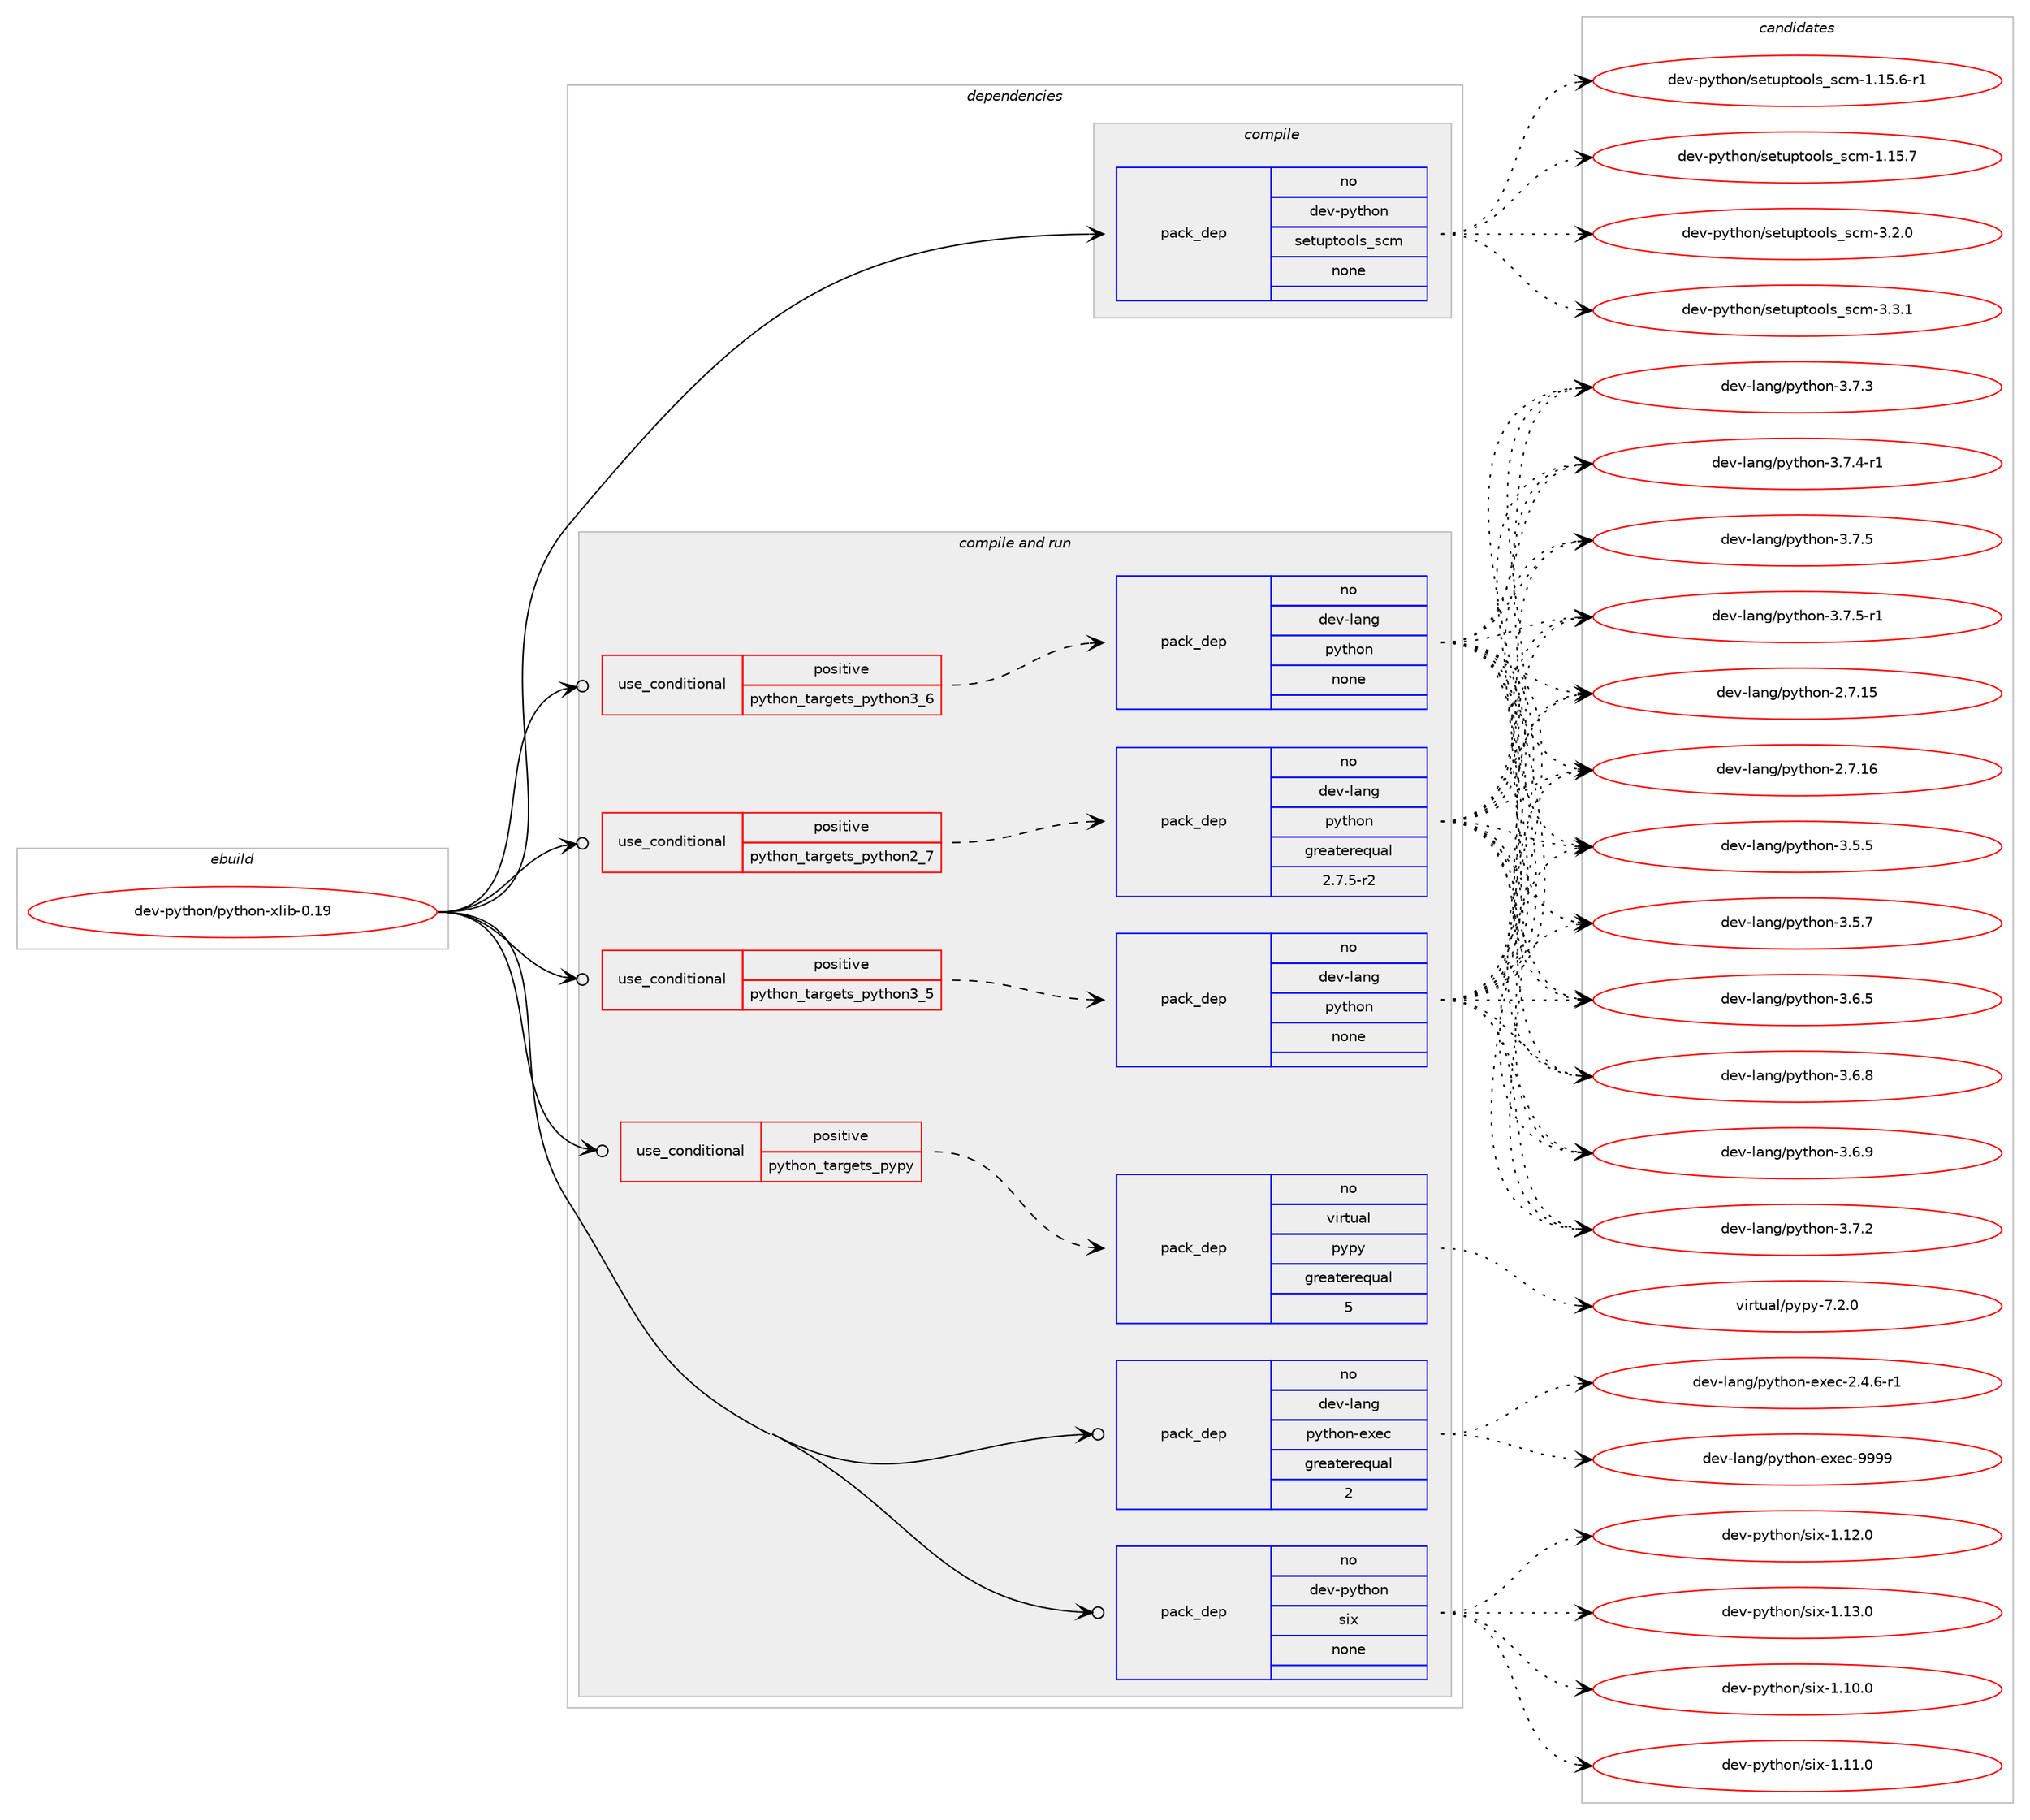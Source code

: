 digraph prolog {

# *************
# Graph options
# *************

newrank=true;
concentrate=true;
compound=true;
graph [rankdir=LR,fontname=Helvetica,fontsize=10,ranksep=1.5];#, ranksep=2.5, nodesep=0.2];
edge  [arrowhead=vee];
node  [fontname=Helvetica,fontsize=10];

# **********
# The ebuild
# **********

subgraph cluster_leftcol {
color=gray;
rank=same;
label=<<i>ebuild</i>>;
id [label="dev-python/python-xlib-0.19", color=red, width=4, href="../dev-python/python-xlib-0.19.svg"];
}

# ****************
# The dependencies
# ****************

subgraph cluster_midcol {
color=gray;
label=<<i>dependencies</i>>;
subgraph cluster_compile {
fillcolor="#eeeeee";
style=filled;
label=<<i>compile</i>>;
subgraph pack473339 {
dependency633193 [label=<<TABLE BORDER="0" CELLBORDER="1" CELLSPACING="0" CELLPADDING="4" WIDTH="220"><TR><TD ROWSPAN="6" CELLPADDING="30">pack_dep</TD></TR><TR><TD WIDTH="110">no</TD></TR><TR><TD>dev-python</TD></TR><TR><TD>setuptools_scm</TD></TR><TR><TD>none</TD></TR><TR><TD></TD></TR></TABLE>>, shape=none, color=blue];
}
id:e -> dependency633193:w [weight=20,style="solid",arrowhead="vee"];
}
subgraph cluster_compileandrun {
fillcolor="#eeeeee";
style=filled;
label=<<i>compile and run</i>>;
subgraph cond147981 {
dependency633194 [label=<<TABLE BORDER="0" CELLBORDER="1" CELLSPACING="0" CELLPADDING="4"><TR><TD ROWSPAN="3" CELLPADDING="10">use_conditional</TD></TR><TR><TD>positive</TD></TR><TR><TD>python_targets_pypy</TD></TR></TABLE>>, shape=none, color=red];
subgraph pack473340 {
dependency633195 [label=<<TABLE BORDER="0" CELLBORDER="1" CELLSPACING="0" CELLPADDING="4" WIDTH="220"><TR><TD ROWSPAN="6" CELLPADDING="30">pack_dep</TD></TR><TR><TD WIDTH="110">no</TD></TR><TR><TD>virtual</TD></TR><TR><TD>pypy</TD></TR><TR><TD>greaterequal</TD></TR><TR><TD>5</TD></TR></TABLE>>, shape=none, color=blue];
}
dependency633194:e -> dependency633195:w [weight=20,style="dashed",arrowhead="vee"];
}
id:e -> dependency633194:w [weight=20,style="solid",arrowhead="odotvee"];
subgraph cond147982 {
dependency633196 [label=<<TABLE BORDER="0" CELLBORDER="1" CELLSPACING="0" CELLPADDING="4"><TR><TD ROWSPAN="3" CELLPADDING="10">use_conditional</TD></TR><TR><TD>positive</TD></TR><TR><TD>python_targets_python2_7</TD></TR></TABLE>>, shape=none, color=red];
subgraph pack473341 {
dependency633197 [label=<<TABLE BORDER="0" CELLBORDER="1" CELLSPACING="0" CELLPADDING="4" WIDTH="220"><TR><TD ROWSPAN="6" CELLPADDING="30">pack_dep</TD></TR><TR><TD WIDTH="110">no</TD></TR><TR><TD>dev-lang</TD></TR><TR><TD>python</TD></TR><TR><TD>greaterequal</TD></TR><TR><TD>2.7.5-r2</TD></TR></TABLE>>, shape=none, color=blue];
}
dependency633196:e -> dependency633197:w [weight=20,style="dashed",arrowhead="vee"];
}
id:e -> dependency633196:w [weight=20,style="solid",arrowhead="odotvee"];
subgraph cond147983 {
dependency633198 [label=<<TABLE BORDER="0" CELLBORDER="1" CELLSPACING="0" CELLPADDING="4"><TR><TD ROWSPAN="3" CELLPADDING="10">use_conditional</TD></TR><TR><TD>positive</TD></TR><TR><TD>python_targets_python3_5</TD></TR></TABLE>>, shape=none, color=red];
subgraph pack473342 {
dependency633199 [label=<<TABLE BORDER="0" CELLBORDER="1" CELLSPACING="0" CELLPADDING="4" WIDTH="220"><TR><TD ROWSPAN="6" CELLPADDING="30">pack_dep</TD></TR><TR><TD WIDTH="110">no</TD></TR><TR><TD>dev-lang</TD></TR><TR><TD>python</TD></TR><TR><TD>none</TD></TR><TR><TD></TD></TR></TABLE>>, shape=none, color=blue];
}
dependency633198:e -> dependency633199:w [weight=20,style="dashed",arrowhead="vee"];
}
id:e -> dependency633198:w [weight=20,style="solid",arrowhead="odotvee"];
subgraph cond147984 {
dependency633200 [label=<<TABLE BORDER="0" CELLBORDER="1" CELLSPACING="0" CELLPADDING="4"><TR><TD ROWSPAN="3" CELLPADDING="10">use_conditional</TD></TR><TR><TD>positive</TD></TR><TR><TD>python_targets_python3_6</TD></TR></TABLE>>, shape=none, color=red];
subgraph pack473343 {
dependency633201 [label=<<TABLE BORDER="0" CELLBORDER="1" CELLSPACING="0" CELLPADDING="4" WIDTH="220"><TR><TD ROWSPAN="6" CELLPADDING="30">pack_dep</TD></TR><TR><TD WIDTH="110">no</TD></TR><TR><TD>dev-lang</TD></TR><TR><TD>python</TD></TR><TR><TD>none</TD></TR><TR><TD></TD></TR></TABLE>>, shape=none, color=blue];
}
dependency633200:e -> dependency633201:w [weight=20,style="dashed",arrowhead="vee"];
}
id:e -> dependency633200:w [weight=20,style="solid",arrowhead="odotvee"];
subgraph pack473344 {
dependency633202 [label=<<TABLE BORDER="0" CELLBORDER="1" CELLSPACING="0" CELLPADDING="4" WIDTH="220"><TR><TD ROWSPAN="6" CELLPADDING="30">pack_dep</TD></TR><TR><TD WIDTH="110">no</TD></TR><TR><TD>dev-lang</TD></TR><TR><TD>python-exec</TD></TR><TR><TD>greaterequal</TD></TR><TR><TD>2</TD></TR></TABLE>>, shape=none, color=blue];
}
id:e -> dependency633202:w [weight=20,style="solid",arrowhead="odotvee"];
subgraph pack473345 {
dependency633203 [label=<<TABLE BORDER="0" CELLBORDER="1" CELLSPACING="0" CELLPADDING="4" WIDTH="220"><TR><TD ROWSPAN="6" CELLPADDING="30">pack_dep</TD></TR><TR><TD WIDTH="110">no</TD></TR><TR><TD>dev-python</TD></TR><TR><TD>six</TD></TR><TR><TD>none</TD></TR><TR><TD></TD></TR></TABLE>>, shape=none, color=blue];
}
id:e -> dependency633203:w [weight=20,style="solid",arrowhead="odotvee"];
}
subgraph cluster_run {
fillcolor="#eeeeee";
style=filled;
label=<<i>run</i>>;
}
}

# **************
# The candidates
# **************

subgraph cluster_choices {
rank=same;
color=gray;
label=<<i>candidates</i>>;

subgraph choice473339 {
color=black;
nodesep=1;
choice10010111845112121116104111110471151011161171121161111111081159511599109454946495346544511449 [label="dev-python/setuptools_scm-1.15.6-r1", color=red, width=4,href="../dev-python/setuptools_scm-1.15.6-r1.svg"];
choice1001011184511212111610411111047115101116117112116111111108115951159910945494649534655 [label="dev-python/setuptools_scm-1.15.7", color=red, width=4,href="../dev-python/setuptools_scm-1.15.7.svg"];
choice10010111845112121116104111110471151011161171121161111111081159511599109455146504648 [label="dev-python/setuptools_scm-3.2.0", color=red, width=4,href="../dev-python/setuptools_scm-3.2.0.svg"];
choice10010111845112121116104111110471151011161171121161111111081159511599109455146514649 [label="dev-python/setuptools_scm-3.3.1", color=red, width=4,href="../dev-python/setuptools_scm-3.3.1.svg"];
dependency633193:e -> choice10010111845112121116104111110471151011161171121161111111081159511599109454946495346544511449:w [style=dotted,weight="100"];
dependency633193:e -> choice1001011184511212111610411111047115101116117112116111111108115951159910945494649534655:w [style=dotted,weight="100"];
dependency633193:e -> choice10010111845112121116104111110471151011161171121161111111081159511599109455146504648:w [style=dotted,weight="100"];
dependency633193:e -> choice10010111845112121116104111110471151011161171121161111111081159511599109455146514649:w [style=dotted,weight="100"];
}
subgraph choice473340 {
color=black;
nodesep=1;
choice1181051141161179710847112121112121455546504648 [label="virtual/pypy-7.2.0", color=red, width=4,href="../virtual/pypy-7.2.0.svg"];
dependency633195:e -> choice1181051141161179710847112121112121455546504648:w [style=dotted,weight="100"];
}
subgraph choice473341 {
color=black;
nodesep=1;
choice10010111845108971101034711212111610411111045504655464953 [label="dev-lang/python-2.7.15", color=red, width=4,href="../dev-lang/python-2.7.15.svg"];
choice10010111845108971101034711212111610411111045504655464954 [label="dev-lang/python-2.7.16", color=red, width=4,href="../dev-lang/python-2.7.16.svg"];
choice100101118451089711010347112121116104111110455146534653 [label="dev-lang/python-3.5.5", color=red, width=4,href="../dev-lang/python-3.5.5.svg"];
choice100101118451089711010347112121116104111110455146534655 [label="dev-lang/python-3.5.7", color=red, width=4,href="../dev-lang/python-3.5.7.svg"];
choice100101118451089711010347112121116104111110455146544653 [label="dev-lang/python-3.6.5", color=red, width=4,href="../dev-lang/python-3.6.5.svg"];
choice100101118451089711010347112121116104111110455146544656 [label="dev-lang/python-3.6.8", color=red, width=4,href="../dev-lang/python-3.6.8.svg"];
choice100101118451089711010347112121116104111110455146544657 [label="dev-lang/python-3.6.9", color=red, width=4,href="../dev-lang/python-3.6.9.svg"];
choice100101118451089711010347112121116104111110455146554650 [label="dev-lang/python-3.7.2", color=red, width=4,href="../dev-lang/python-3.7.2.svg"];
choice100101118451089711010347112121116104111110455146554651 [label="dev-lang/python-3.7.3", color=red, width=4,href="../dev-lang/python-3.7.3.svg"];
choice1001011184510897110103471121211161041111104551465546524511449 [label="dev-lang/python-3.7.4-r1", color=red, width=4,href="../dev-lang/python-3.7.4-r1.svg"];
choice100101118451089711010347112121116104111110455146554653 [label="dev-lang/python-3.7.5", color=red, width=4,href="../dev-lang/python-3.7.5.svg"];
choice1001011184510897110103471121211161041111104551465546534511449 [label="dev-lang/python-3.7.5-r1", color=red, width=4,href="../dev-lang/python-3.7.5-r1.svg"];
dependency633197:e -> choice10010111845108971101034711212111610411111045504655464953:w [style=dotted,weight="100"];
dependency633197:e -> choice10010111845108971101034711212111610411111045504655464954:w [style=dotted,weight="100"];
dependency633197:e -> choice100101118451089711010347112121116104111110455146534653:w [style=dotted,weight="100"];
dependency633197:e -> choice100101118451089711010347112121116104111110455146534655:w [style=dotted,weight="100"];
dependency633197:e -> choice100101118451089711010347112121116104111110455146544653:w [style=dotted,weight="100"];
dependency633197:e -> choice100101118451089711010347112121116104111110455146544656:w [style=dotted,weight="100"];
dependency633197:e -> choice100101118451089711010347112121116104111110455146544657:w [style=dotted,weight="100"];
dependency633197:e -> choice100101118451089711010347112121116104111110455146554650:w [style=dotted,weight="100"];
dependency633197:e -> choice100101118451089711010347112121116104111110455146554651:w [style=dotted,weight="100"];
dependency633197:e -> choice1001011184510897110103471121211161041111104551465546524511449:w [style=dotted,weight="100"];
dependency633197:e -> choice100101118451089711010347112121116104111110455146554653:w [style=dotted,weight="100"];
dependency633197:e -> choice1001011184510897110103471121211161041111104551465546534511449:w [style=dotted,weight="100"];
}
subgraph choice473342 {
color=black;
nodesep=1;
choice10010111845108971101034711212111610411111045504655464953 [label="dev-lang/python-2.7.15", color=red, width=4,href="../dev-lang/python-2.7.15.svg"];
choice10010111845108971101034711212111610411111045504655464954 [label="dev-lang/python-2.7.16", color=red, width=4,href="../dev-lang/python-2.7.16.svg"];
choice100101118451089711010347112121116104111110455146534653 [label="dev-lang/python-3.5.5", color=red, width=4,href="../dev-lang/python-3.5.5.svg"];
choice100101118451089711010347112121116104111110455146534655 [label="dev-lang/python-3.5.7", color=red, width=4,href="../dev-lang/python-3.5.7.svg"];
choice100101118451089711010347112121116104111110455146544653 [label="dev-lang/python-3.6.5", color=red, width=4,href="../dev-lang/python-3.6.5.svg"];
choice100101118451089711010347112121116104111110455146544656 [label="dev-lang/python-3.6.8", color=red, width=4,href="../dev-lang/python-3.6.8.svg"];
choice100101118451089711010347112121116104111110455146544657 [label="dev-lang/python-3.6.9", color=red, width=4,href="../dev-lang/python-3.6.9.svg"];
choice100101118451089711010347112121116104111110455146554650 [label="dev-lang/python-3.7.2", color=red, width=4,href="../dev-lang/python-3.7.2.svg"];
choice100101118451089711010347112121116104111110455146554651 [label="dev-lang/python-3.7.3", color=red, width=4,href="../dev-lang/python-3.7.3.svg"];
choice1001011184510897110103471121211161041111104551465546524511449 [label="dev-lang/python-3.7.4-r1", color=red, width=4,href="../dev-lang/python-3.7.4-r1.svg"];
choice100101118451089711010347112121116104111110455146554653 [label="dev-lang/python-3.7.5", color=red, width=4,href="../dev-lang/python-3.7.5.svg"];
choice1001011184510897110103471121211161041111104551465546534511449 [label="dev-lang/python-3.7.5-r1", color=red, width=4,href="../dev-lang/python-3.7.5-r1.svg"];
dependency633199:e -> choice10010111845108971101034711212111610411111045504655464953:w [style=dotted,weight="100"];
dependency633199:e -> choice10010111845108971101034711212111610411111045504655464954:w [style=dotted,weight="100"];
dependency633199:e -> choice100101118451089711010347112121116104111110455146534653:w [style=dotted,weight="100"];
dependency633199:e -> choice100101118451089711010347112121116104111110455146534655:w [style=dotted,weight="100"];
dependency633199:e -> choice100101118451089711010347112121116104111110455146544653:w [style=dotted,weight="100"];
dependency633199:e -> choice100101118451089711010347112121116104111110455146544656:w [style=dotted,weight="100"];
dependency633199:e -> choice100101118451089711010347112121116104111110455146544657:w [style=dotted,weight="100"];
dependency633199:e -> choice100101118451089711010347112121116104111110455146554650:w [style=dotted,weight="100"];
dependency633199:e -> choice100101118451089711010347112121116104111110455146554651:w [style=dotted,weight="100"];
dependency633199:e -> choice1001011184510897110103471121211161041111104551465546524511449:w [style=dotted,weight="100"];
dependency633199:e -> choice100101118451089711010347112121116104111110455146554653:w [style=dotted,weight="100"];
dependency633199:e -> choice1001011184510897110103471121211161041111104551465546534511449:w [style=dotted,weight="100"];
}
subgraph choice473343 {
color=black;
nodesep=1;
choice10010111845108971101034711212111610411111045504655464953 [label="dev-lang/python-2.7.15", color=red, width=4,href="../dev-lang/python-2.7.15.svg"];
choice10010111845108971101034711212111610411111045504655464954 [label="dev-lang/python-2.7.16", color=red, width=4,href="../dev-lang/python-2.7.16.svg"];
choice100101118451089711010347112121116104111110455146534653 [label="dev-lang/python-3.5.5", color=red, width=4,href="../dev-lang/python-3.5.5.svg"];
choice100101118451089711010347112121116104111110455146534655 [label="dev-lang/python-3.5.7", color=red, width=4,href="../dev-lang/python-3.5.7.svg"];
choice100101118451089711010347112121116104111110455146544653 [label="dev-lang/python-3.6.5", color=red, width=4,href="../dev-lang/python-3.6.5.svg"];
choice100101118451089711010347112121116104111110455146544656 [label="dev-lang/python-3.6.8", color=red, width=4,href="../dev-lang/python-3.6.8.svg"];
choice100101118451089711010347112121116104111110455146544657 [label="dev-lang/python-3.6.9", color=red, width=4,href="../dev-lang/python-3.6.9.svg"];
choice100101118451089711010347112121116104111110455146554650 [label="dev-lang/python-3.7.2", color=red, width=4,href="../dev-lang/python-3.7.2.svg"];
choice100101118451089711010347112121116104111110455146554651 [label="dev-lang/python-3.7.3", color=red, width=4,href="../dev-lang/python-3.7.3.svg"];
choice1001011184510897110103471121211161041111104551465546524511449 [label="dev-lang/python-3.7.4-r1", color=red, width=4,href="../dev-lang/python-3.7.4-r1.svg"];
choice100101118451089711010347112121116104111110455146554653 [label="dev-lang/python-3.7.5", color=red, width=4,href="../dev-lang/python-3.7.5.svg"];
choice1001011184510897110103471121211161041111104551465546534511449 [label="dev-lang/python-3.7.5-r1", color=red, width=4,href="../dev-lang/python-3.7.5-r1.svg"];
dependency633201:e -> choice10010111845108971101034711212111610411111045504655464953:w [style=dotted,weight="100"];
dependency633201:e -> choice10010111845108971101034711212111610411111045504655464954:w [style=dotted,weight="100"];
dependency633201:e -> choice100101118451089711010347112121116104111110455146534653:w [style=dotted,weight="100"];
dependency633201:e -> choice100101118451089711010347112121116104111110455146534655:w [style=dotted,weight="100"];
dependency633201:e -> choice100101118451089711010347112121116104111110455146544653:w [style=dotted,weight="100"];
dependency633201:e -> choice100101118451089711010347112121116104111110455146544656:w [style=dotted,weight="100"];
dependency633201:e -> choice100101118451089711010347112121116104111110455146544657:w [style=dotted,weight="100"];
dependency633201:e -> choice100101118451089711010347112121116104111110455146554650:w [style=dotted,weight="100"];
dependency633201:e -> choice100101118451089711010347112121116104111110455146554651:w [style=dotted,weight="100"];
dependency633201:e -> choice1001011184510897110103471121211161041111104551465546524511449:w [style=dotted,weight="100"];
dependency633201:e -> choice100101118451089711010347112121116104111110455146554653:w [style=dotted,weight="100"];
dependency633201:e -> choice1001011184510897110103471121211161041111104551465546534511449:w [style=dotted,weight="100"];
}
subgraph choice473344 {
color=black;
nodesep=1;
choice10010111845108971101034711212111610411111045101120101994550465246544511449 [label="dev-lang/python-exec-2.4.6-r1", color=red, width=4,href="../dev-lang/python-exec-2.4.6-r1.svg"];
choice10010111845108971101034711212111610411111045101120101994557575757 [label="dev-lang/python-exec-9999", color=red, width=4,href="../dev-lang/python-exec-9999.svg"];
dependency633202:e -> choice10010111845108971101034711212111610411111045101120101994550465246544511449:w [style=dotted,weight="100"];
dependency633202:e -> choice10010111845108971101034711212111610411111045101120101994557575757:w [style=dotted,weight="100"];
}
subgraph choice473345 {
color=black;
nodesep=1;
choice100101118451121211161041111104711510512045494649484648 [label="dev-python/six-1.10.0", color=red, width=4,href="../dev-python/six-1.10.0.svg"];
choice100101118451121211161041111104711510512045494649494648 [label="dev-python/six-1.11.0", color=red, width=4,href="../dev-python/six-1.11.0.svg"];
choice100101118451121211161041111104711510512045494649504648 [label="dev-python/six-1.12.0", color=red, width=4,href="../dev-python/six-1.12.0.svg"];
choice100101118451121211161041111104711510512045494649514648 [label="dev-python/six-1.13.0", color=red, width=4,href="../dev-python/six-1.13.0.svg"];
dependency633203:e -> choice100101118451121211161041111104711510512045494649484648:w [style=dotted,weight="100"];
dependency633203:e -> choice100101118451121211161041111104711510512045494649494648:w [style=dotted,weight="100"];
dependency633203:e -> choice100101118451121211161041111104711510512045494649504648:w [style=dotted,weight="100"];
dependency633203:e -> choice100101118451121211161041111104711510512045494649514648:w [style=dotted,weight="100"];
}
}

}
